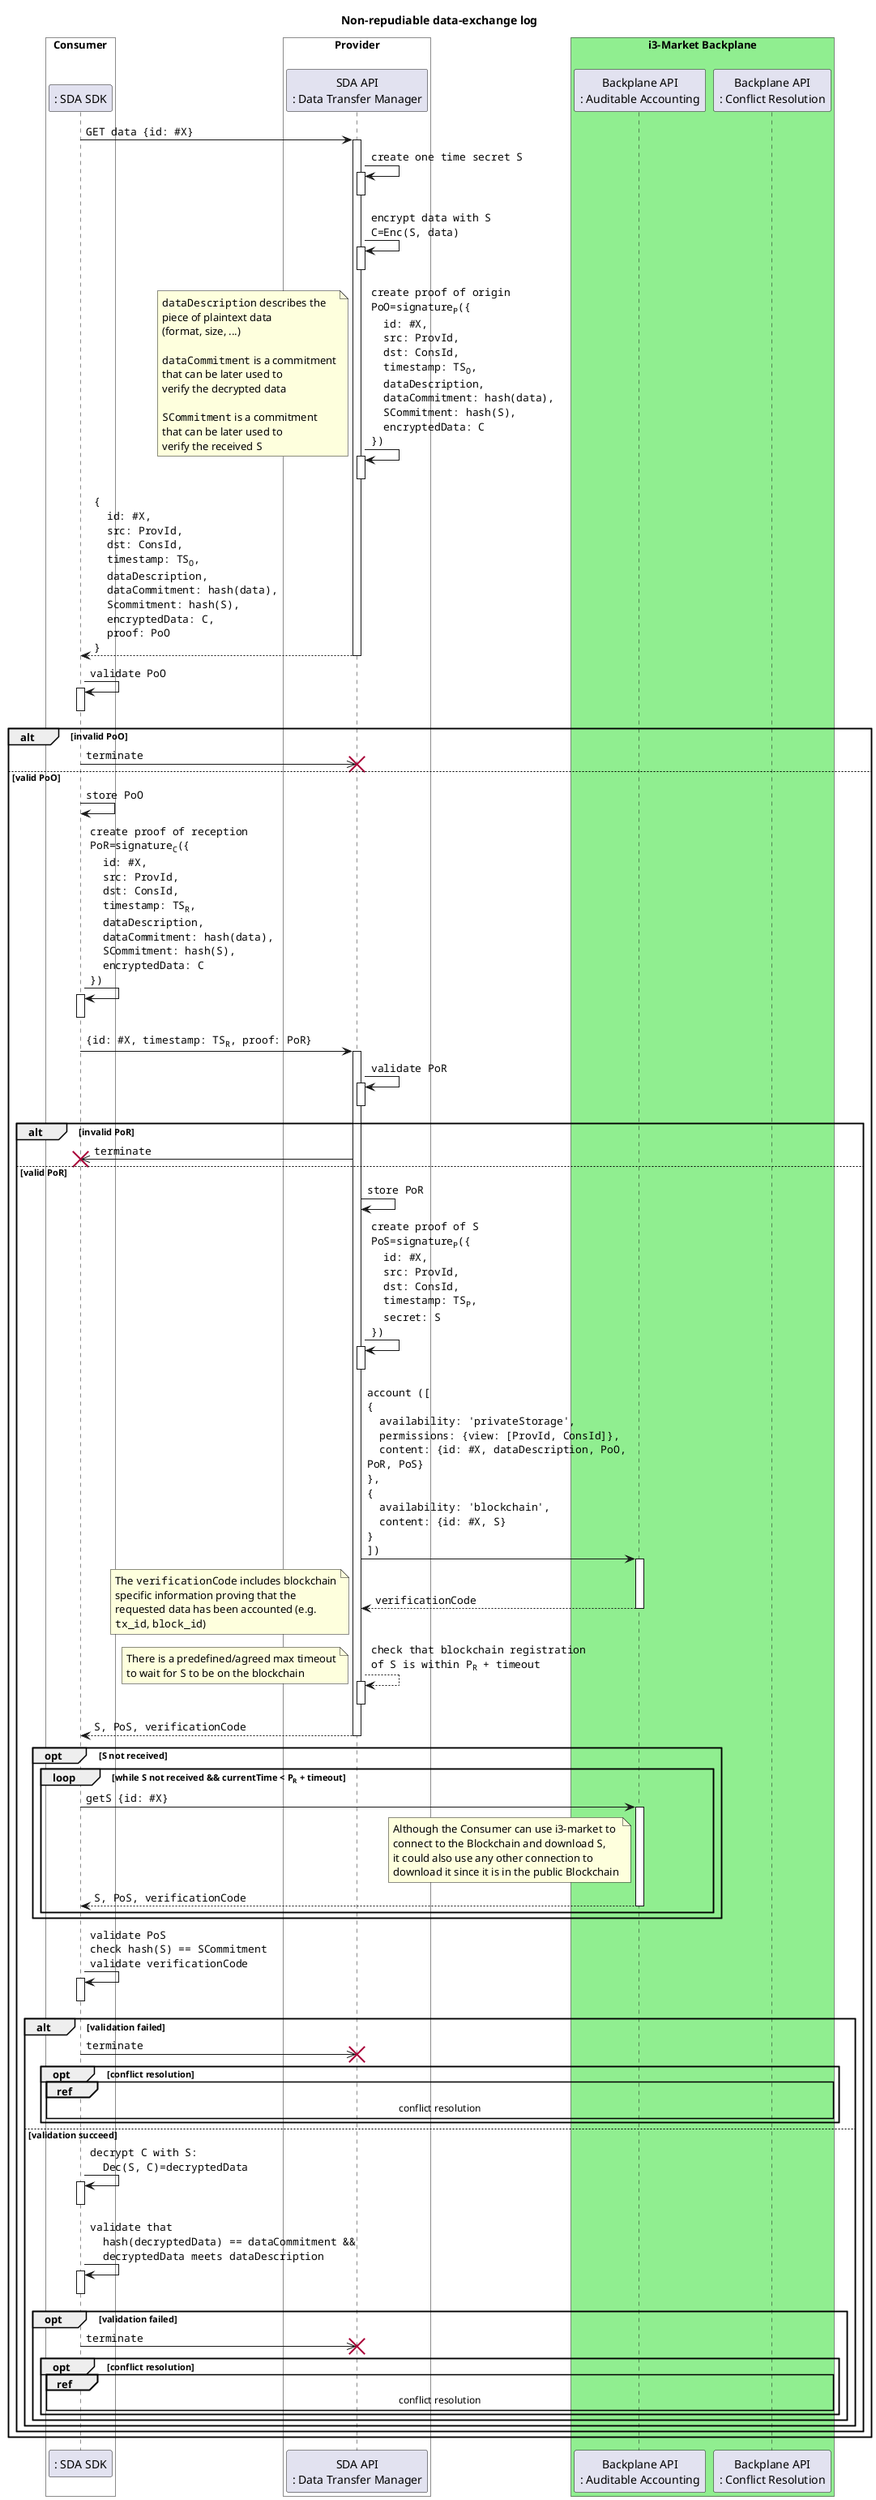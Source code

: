 @startuml nonRepudiableExchangeLog
skinparam shadowing false
skinparam DefaultFontName Noto Sans
skinparam DefaultMonospacedFontName Noto Sans Mono
skinparam ArrowFontName Noto Sans Mono
skinparam maxMessageSize 350

title Non-repudiable data-exchange log

box "Consumer" #White
    participant ": SDA SDK" as C
end box
box "Provider" #White
    participant "SDA API\n: Data Transfer Manager" as P
end box
box "i3-Market Backplane\n" #LightGreen
    participant "Backplane API\n: Auditable Accounting" as AA
    participant "Backplane API\n: Conflict Resolution" as CR
end box

C->P++: GET data {id: #X}
    P->P++: create one time secret S
    P--
    P->P++: encrypt data with S\nC=Enc(S, data)
    P--
    P->P++: create proof of origin\n\
PoO=signature<sub>P</sub>({\n\
  id: #X,\n\
  src: ProvId,\n\
  dst: ConsId,\n\
  timestamp: TS<sub>O</sub>,\n\
  dataDescription,\n\
  dataCommitment: hash(data),\n\
  SCommitment: hash(S),\n\
  encryptedData: C\n\
})
    note left
        ""dataDescription"" describes the
        piece of plaintext data 
        (format, size, ...)

        ""dataCommitment"" is a commitment
        that can be later used to 
        verify the decrypted data

        ""SCommitment"" is a commitment 
        that can be later used to 
        verify the received ""S""
    end note
    P--
return {\n\
  id: #X,\n\
  src: ProvId,\n\
  dst: ConsId,\n\
  timestamp: TS<sub>O</sub>,\n\
  dataDescription,\n\
  dataCommitment: hash(data),\n\
  Scommitment: hash(S),\n\
  encryptedData: C,\n\
  proof: PoO\n\
}

C->C++: validate PoO
C--

alt invalid PoO
    C->>P !!: terminate
else valid PoO
    C->C: store PoO
    C->C++: create proof of reception\n\
PoR=signature<sub>C</sub>({\n\
  id: #X,\n\
  src: ProvId,\n\
  dst: ConsId,\n\
  timestamp: TS<sub>R</sub>,\n\
  dataDescription,\n\
  dataCommitment: hash(data),\n\
  SCommitment: hash(S),\n\
  encryptedData: C\n\
})
    C--
    C->P++: {id: #X, timestamp: TS<sub>R</sub>, proof: PoR}
    P->P++: validate PoR
    P--
    alt invalid PoR
        P->>C !!: terminate
    else valid PoR
        P->P: store PoR
        P->P++: create proof of S\n\
PoS=signature<sub>P</sub>({\n\
  id: #X,\n\
  src: ProvId,\n\
  dst: ConsId,\n\
  timestamp: TS<sub>P</sub>,\n\
  secret: S\n\
})
        P--
        P->AA++: account ([\n{\n  availability: 'privateStorage',\n  permissions: {view: [ProvId, ConsId]},\n  content: {id: #X, dataDescription, PoO, PoR, PoS}\n},\n{\n  availability: 'blockchain',\n  content: {id: #X, S}\n}\n])
        return verificationCode
        note left
            The ""verificationCode"" includes blockchain
            specific information proving that the 
            requested data has been accounted (e.g. 
            ""tx_id"", ""block_id"")
        end note
        P-->P++: check that blockchain registration\nof S is within P<sub>R</sub> + timeout
        note left
            There is a predefined/agreed max timeout
            to wait for ""S"" to be on the blockchain
        end note
        P--
        return S, PoS, verificationCode
        opt S not received
            loop while S not received && currentTime < P<sub>R</sub> + timeout
                C->AA++: getS {id: #X}
                note left of AA
                    Although the Consumer can use i3-market to
                    connect to the Blockchain and download ""S"", 
                    it could also use any other connection to 
                    download it since it is in the public Blockchain
                end note
                return S, PoS, verificationCode
            end
        end

        C->C++: validate PoS\ncheck hash(S) == SCommitment\nvalidate verificationCode
        C--

        alt validation failed
            C->>P !!: terminate
            opt conflict resolution
                ref over C, P, AA, CR
                    conflict resolution
                end ref
            end
        else validation succeed
            C->C++: decrypt C with S:\n  Dec(S, C)=decryptedData
            C--
            C->C++: validate that\n  hash(decryptedData) == dataCommitment &&\n  decryptedData meets dataDescription
            C--
            opt validation failed
                C->>P !!: terminate
                opt conflict resolution
                    ref over C, P, AA, CR
                        conflict resolution
                    end ref
                end
            end
        end
    end
end
@enduml